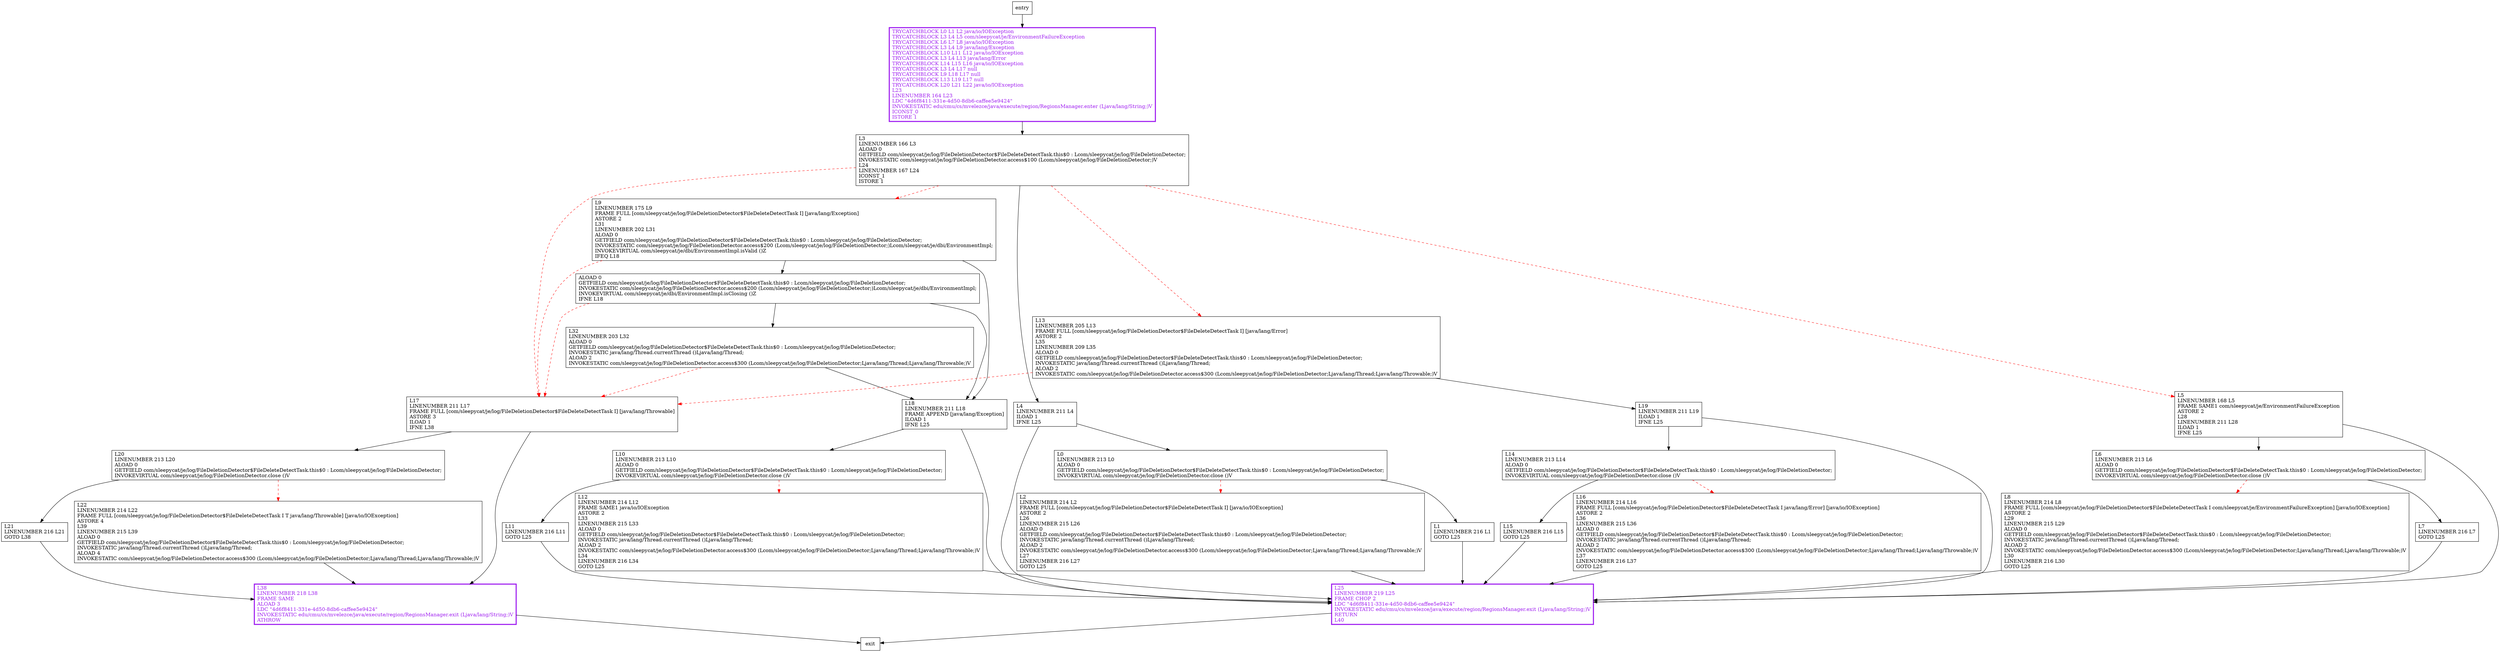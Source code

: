 digraph run {
node [shape=record];
786656443 [label="L19\lLINENUMBER 211 L19\lILOAD 1\lIFNE L25\l"];
2077957160 [label="L4\lLINENUMBER 211 L4\lILOAD 1\lIFNE L25\l"];
1603614650 [label="L14\lLINENUMBER 213 L14\lALOAD 0\lGETFIELD com/sleepycat/je/log/FileDeletionDetector$FileDeleteDetectTask.this$0 : Lcom/sleepycat/je/log/FileDeletionDetector;\lINVOKEVIRTUAL com/sleepycat/je/log/FileDeletionDetector.close ()V\l"];
1151056027 [label="ALOAD 0\lGETFIELD com/sleepycat/je/log/FileDeletionDetector$FileDeleteDetectTask.this$0 : Lcom/sleepycat/je/log/FileDeletionDetector;\lINVOKESTATIC com/sleepycat/je/log/FileDeletionDetector.access$200 (Lcom/sleepycat/je/log/FileDeletionDetector;)Lcom/sleepycat/je/dbi/EnvironmentImpl;\lINVOKEVIRTUAL com/sleepycat/je/dbi/EnvironmentImpl.isClosing ()Z\lIFNE L18\l"];
1164646935 [label="L6\lLINENUMBER 213 L6\lALOAD 0\lGETFIELD com/sleepycat/je/log/FileDeletionDetector$FileDeleteDetectTask.this$0 : Lcom/sleepycat/je/log/FileDeletionDetector;\lINVOKEVIRTUAL com/sleepycat/je/log/FileDeletionDetector.close ()V\l"];
46144841 [label="L38\lLINENUMBER 218 L38\lFRAME SAME\lALOAD 3\lLDC \"4d6f8411-331e-4d50-8db6-caffee5e9424\"\lINVOKESTATIC edu/cmu/cs/mvelezce/java/execute/region/RegionsManager.exit (Ljava/lang/String;)V\lATHROW\l"];
444927734 [label="L21\lLINENUMBER 216 L21\lGOTO L38\l"];
769569088 [label="L25\lLINENUMBER 219 L25\lFRAME CHOP 2\lLDC \"4d6f8411-331e-4d50-8db6-caffee5e9424\"\lINVOKESTATIC edu/cmu/cs/mvelezce/java/execute/region/RegionsManager.exit (Ljava/lang/String;)V\lRETURN\lL40\l"];
1311709845 [label="L16\lLINENUMBER 214 L16\lFRAME FULL [com/sleepycat/je/log/FileDeletionDetector$FileDeleteDetectTask I java/lang/Error] [java/io/IOException]\lASTORE 2\lL36\lLINENUMBER 215 L36\lALOAD 0\lGETFIELD com/sleepycat/je/log/FileDeletionDetector$FileDeleteDetectTask.this$0 : Lcom/sleepycat/je/log/FileDeletionDetector;\lINVOKESTATIC java/lang/Thread.currentThread ()Ljava/lang/Thread;\lALOAD 2\lINVOKESTATIC com/sleepycat/je/log/FileDeletionDetector.access$300 (Lcom/sleepycat/je/log/FileDeletionDetector;Ljava/lang/Thread;Ljava/lang/Throwable;)V\lL37\lLINENUMBER 216 L37\lGOTO L25\l"];
1994128448 [label="L32\lLINENUMBER 203 L32\lALOAD 0\lGETFIELD com/sleepycat/je/log/FileDeletionDetector$FileDeleteDetectTask.this$0 : Lcom/sleepycat/je/log/FileDeletionDetector;\lINVOKESTATIC java/lang/Thread.currentThread ()Ljava/lang/Thread;\lALOAD 2\lINVOKESTATIC com/sleepycat/je/log/FileDeletionDetector.access$300 (Lcom/sleepycat/je/log/FileDeletionDetector;Ljava/lang/Thread;Ljava/lang/Throwable;)V\l"];
676199792 [label="L11\lLINENUMBER 216 L11\lGOTO L25\l"];
586976731 [label="L2\lLINENUMBER 214 L2\lFRAME FULL [com/sleepycat/je/log/FileDeletionDetector$FileDeleteDetectTask I] [java/io/IOException]\lASTORE 2\lL26\lLINENUMBER 215 L26\lALOAD 0\lGETFIELD com/sleepycat/je/log/FileDeletionDetector$FileDeleteDetectTask.this$0 : Lcom/sleepycat/je/log/FileDeletionDetector;\lINVOKESTATIC java/lang/Thread.currentThread ()Ljava/lang/Thread;\lALOAD 2\lINVOKESTATIC com/sleepycat/je/log/FileDeletionDetector.access$300 (Lcom/sleepycat/je/log/FileDeletionDetector;Ljava/lang/Thread;Ljava/lang/Throwable;)V\lL27\lLINENUMBER 216 L27\lGOTO L25\l"];
520119620 [label="L3\lLINENUMBER 166 L3\lALOAD 0\lGETFIELD com/sleepycat/je/log/FileDeletionDetector$FileDeleteDetectTask.this$0 : Lcom/sleepycat/je/log/FileDeletionDetector;\lINVOKESTATIC com/sleepycat/je/log/FileDeletionDetector.access$100 (Lcom/sleepycat/je/log/FileDeletionDetector;)V\lL24\lLINENUMBER 167 L24\lICONST_1\lISTORE 1\l"];
132739695 [label="L9\lLINENUMBER 175 L9\lFRAME FULL [com/sleepycat/je/log/FileDeletionDetector$FileDeleteDetectTask I] [java/lang/Exception]\lASTORE 2\lL31\lLINENUMBER 202 L31\lALOAD 0\lGETFIELD com/sleepycat/je/log/FileDeletionDetector$FileDeleteDetectTask.this$0 : Lcom/sleepycat/je/log/FileDeletionDetector;\lINVOKESTATIC com/sleepycat/je/log/FileDeletionDetector.access$200 (Lcom/sleepycat/je/log/FileDeletionDetector;)Lcom/sleepycat/je/dbi/EnvironmentImpl;\lINVOKEVIRTUAL com/sleepycat/je/dbi/EnvironmentImpl.isValid ()Z\lIFEQ L18\l"];
286420755 [label="L18\lLINENUMBER 211 L18\lFRAME APPEND [java/lang/Exception]\lILOAD 1\lIFNE L25\l"];
441416487 [label="L10\lLINENUMBER 213 L10\lALOAD 0\lGETFIELD com/sleepycat/je/log/FileDeletionDetector$FileDeleteDetectTask.this$0 : Lcom/sleepycat/je/log/FileDeletionDetector;\lINVOKEVIRTUAL com/sleepycat/je/log/FileDeletionDetector.close ()V\l"];
1741470903 [label="L17\lLINENUMBER 211 L17\lFRAME FULL [com/sleepycat/je/log/FileDeletionDetector$FileDeleteDetectTask I] [java/lang/Throwable]\lASTORE 3\lILOAD 1\lIFNE L38\l"];
409829442 [label="L22\lLINENUMBER 214 L22\lFRAME FULL [com/sleepycat/je/log/FileDeletionDetector$FileDeleteDetectTask I T java/lang/Throwable] [java/io/IOException]\lASTORE 4\lL39\lLINENUMBER 215 L39\lALOAD 0\lGETFIELD com/sleepycat/je/log/FileDeletionDetector$FileDeleteDetectTask.this$0 : Lcom/sleepycat/je/log/FileDeletionDetector;\lINVOKESTATIC java/lang/Thread.currentThread ()Ljava/lang/Thread;\lALOAD 4\lINVOKESTATIC com/sleepycat/je/log/FileDeletionDetector.access$300 (Lcom/sleepycat/je/log/FileDeletionDetector;Ljava/lang/Thread;Ljava/lang/Throwable;)V\l"];
418703173 [label="L15\lLINENUMBER 216 L15\lGOTO L25\l"];
405676096 [label="L20\lLINENUMBER 213 L20\lALOAD 0\lGETFIELD com/sleepycat/je/log/FileDeletionDetector$FileDeleteDetectTask.this$0 : Lcom/sleepycat/je/log/FileDeletionDetector;\lINVOKEVIRTUAL com/sleepycat/je/log/FileDeletionDetector.close ()V\l"];
1280646489 [label="L0\lLINENUMBER 213 L0\lALOAD 0\lGETFIELD com/sleepycat/je/log/FileDeletionDetector$FileDeleteDetectTask.this$0 : Lcom/sleepycat/je/log/FileDeletionDetector;\lINVOKEVIRTUAL com/sleepycat/je/log/FileDeletionDetector.close ()V\l"];
2059665652 [label="L8\lLINENUMBER 214 L8\lFRAME FULL [com/sleepycat/je/log/FileDeletionDetector$FileDeleteDetectTask I com/sleepycat/je/EnvironmentFailureException] [java/io/IOException]\lASTORE 2\lL29\lLINENUMBER 215 L29\lALOAD 0\lGETFIELD com/sleepycat/je/log/FileDeletionDetector$FileDeleteDetectTask.this$0 : Lcom/sleepycat/je/log/FileDeletionDetector;\lINVOKESTATIC java/lang/Thread.currentThread ()Ljava/lang/Thread;\lALOAD 2\lINVOKESTATIC com/sleepycat/je/log/FileDeletionDetector.access$300 (Lcom/sleepycat/je/log/FileDeletionDetector;Ljava/lang/Thread;Ljava/lang/Throwable;)V\lL30\lLINENUMBER 216 L30\lGOTO L25\l"];
1918143277 [label="L12\lLINENUMBER 214 L12\lFRAME SAME1 java/io/IOException\lASTORE 2\lL33\lLINENUMBER 215 L33\lALOAD 0\lGETFIELD com/sleepycat/je/log/FileDeletionDetector$FileDeleteDetectTask.this$0 : Lcom/sleepycat/je/log/FileDeletionDetector;\lINVOKESTATIC java/lang/Thread.currentThread ()Ljava/lang/Thread;\lALOAD 2\lINVOKESTATIC com/sleepycat/je/log/FileDeletionDetector.access$300 (Lcom/sleepycat/je/log/FileDeletionDetector;Ljava/lang/Thread;Ljava/lang/Throwable;)V\lL34\lLINENUMBER 216 L34\lGOTO L25\l"];
1055061250 [label="L13\lLINENUMBER 205 L13\lFRAME FULL [com/sleepycat/je/log/FileDeletionDetector$FileDeleteDetectTask I] [java/lang/Error]\lASTORE 2\lL35\lLINENUMBER 209 L35\lALOAD 0\lGETFIELD com/sleepycat/je/log/FileDeletionDetector$FileDeleteDetectTask.this$0 : Lcom/sleepycat/je/log/FileDeletionDetector;\lINVOKESTATIC java/lang/Thread.currentThread ()Ljava/lang/Thread;\lALOAD 2\lINVOKESTATIC com/sleepycat/je/log/FileDeletionDetector.access$300 (Lcom/sleepycat/je/log/FileDeletionDetector;Ljava/lang/Thread;Ljava/lang/Throwable;)V\l"];
54513150 [label="L5\lLINENUMBER 168 L5\lFRAME SAME1 com/sleepycat/je/EnvironmentFailureException\lASTORE 2\lL28\lLINENUMBER 211 L28\lILOAD 1\lIFNE L25\l"];
1802159469 [label="TRYCATCHBLOCK L0 L1 L2 java/io/IOException\lTRYCATCHBLOCK L3 L4 L5 com/sleepycat/je/EnvironmentFailureException\lTRYCATCHBLOCK L6 L7 L8 java/io/IOException\lTRYCATCHBLOCK L3 L4 L9 java/lang/Exception\lTRYCATCHBLOCK L10 L11 L12 java/io/IOException\lTRYCATCHBLOCK L3 L4 L13 java/lang/Error\lTRYCATCHBLOCK L14 L15 L16 java/io/IOException\lTRYCATCHBLOCK L3 L4 L17 null\lTRYCATCHBLOCK L9 L18 L17 null\lTRYCATCHBLOCK L13 L19 L17 null\lTRYCATCHBLOCK L20 L21 L22 java/io/IOException\lL23\lLINENUMBER 164 L23\lLDC \"4d6f8411-331e-4d50-8db6-caffee5e9424\"\lINVOKESTATIC edu/cmu/cs/mvelezce/java/execute/region/RegionsManager.enter (Ljava/lang/String;)V\lICONST_0\lISTORE 1\l"];
1507687867 [label="L7\lLINENUMBER 216 L7\lGOTO L25\l"];
634104575 [label="L1\lLINENUMBER 216 L1\lGOTO L25\l"];
entry;
exit;
786656443 -> 1603614650
786656443 -> 769569088
2077957160 -> 1280646489
2077957160 -> 769569088
1603614650 -> 418703173
1603614650 -> 1311709845 [style=dashed, color=red]
1151056027 -> 286420755
1151056027 -> 1741470903 [style=dashed, color=red]
1151056027 -> 1994128448
1164646935 -> 1507687867
1164646935 -> 2059665652 [style=dashed, color=red]
46144841 -> exit
444927734 -> 46144841
769569088 -> exit
1311709845 -> 769569088
1994128448 -> 286420755
1994128448 -> 1741470903 [style=dashed, color=red]
676199792 -> 769569088
586976731 -> 769569088
520119620 -> 2077957160
520119620 -> 132739695 [style=dashed, color=red]
520119620 -> 1055061250 [style=dashed, color=red]
520119620 -> 1741470903 [style=dashed, color=red]
520119620 -> 54513150 [style=dashed, color=red]
132739695 -> 1151056027
132739695 -> 286420755
132739695 -> 1741470903 [style=dashed, color=red]
286420755 -> 441416487
286420755 -> 769569088
441416487 -> 1918143277 [style=dashed, color=red]
441416487 -> 676199792
1741470903 -> 46144841
1741470903 -> 405676096
409829442 -> 46144841
418703173 -> 769569088
405676096 -> 444927734
405676096 -> 409829442 [style=dashed, color=red]
1280646489 -> 586976731 [style=dashed, color=red]
1280646489 -> 634104575
2059665652 -> 769569088
1918143277 -> 769569088
1055061250 -> 786656443
1055061250 -> 1741470903 [style=dashed, color=red]
54513150 -> 1164646935
54513150 -> 769569088
entry -> 1802159469
1802159469 -> 520119620
1507687867 -> 769569088
634104575 -> 769569088
1802159469[fontcolor="purple", penwidth=3, color="purple"];
46144841[fontcolor="purple", penwidth=3, color="purple"];
769569088[fontcolor="purple", penwidth=3, color="purple"];
}

